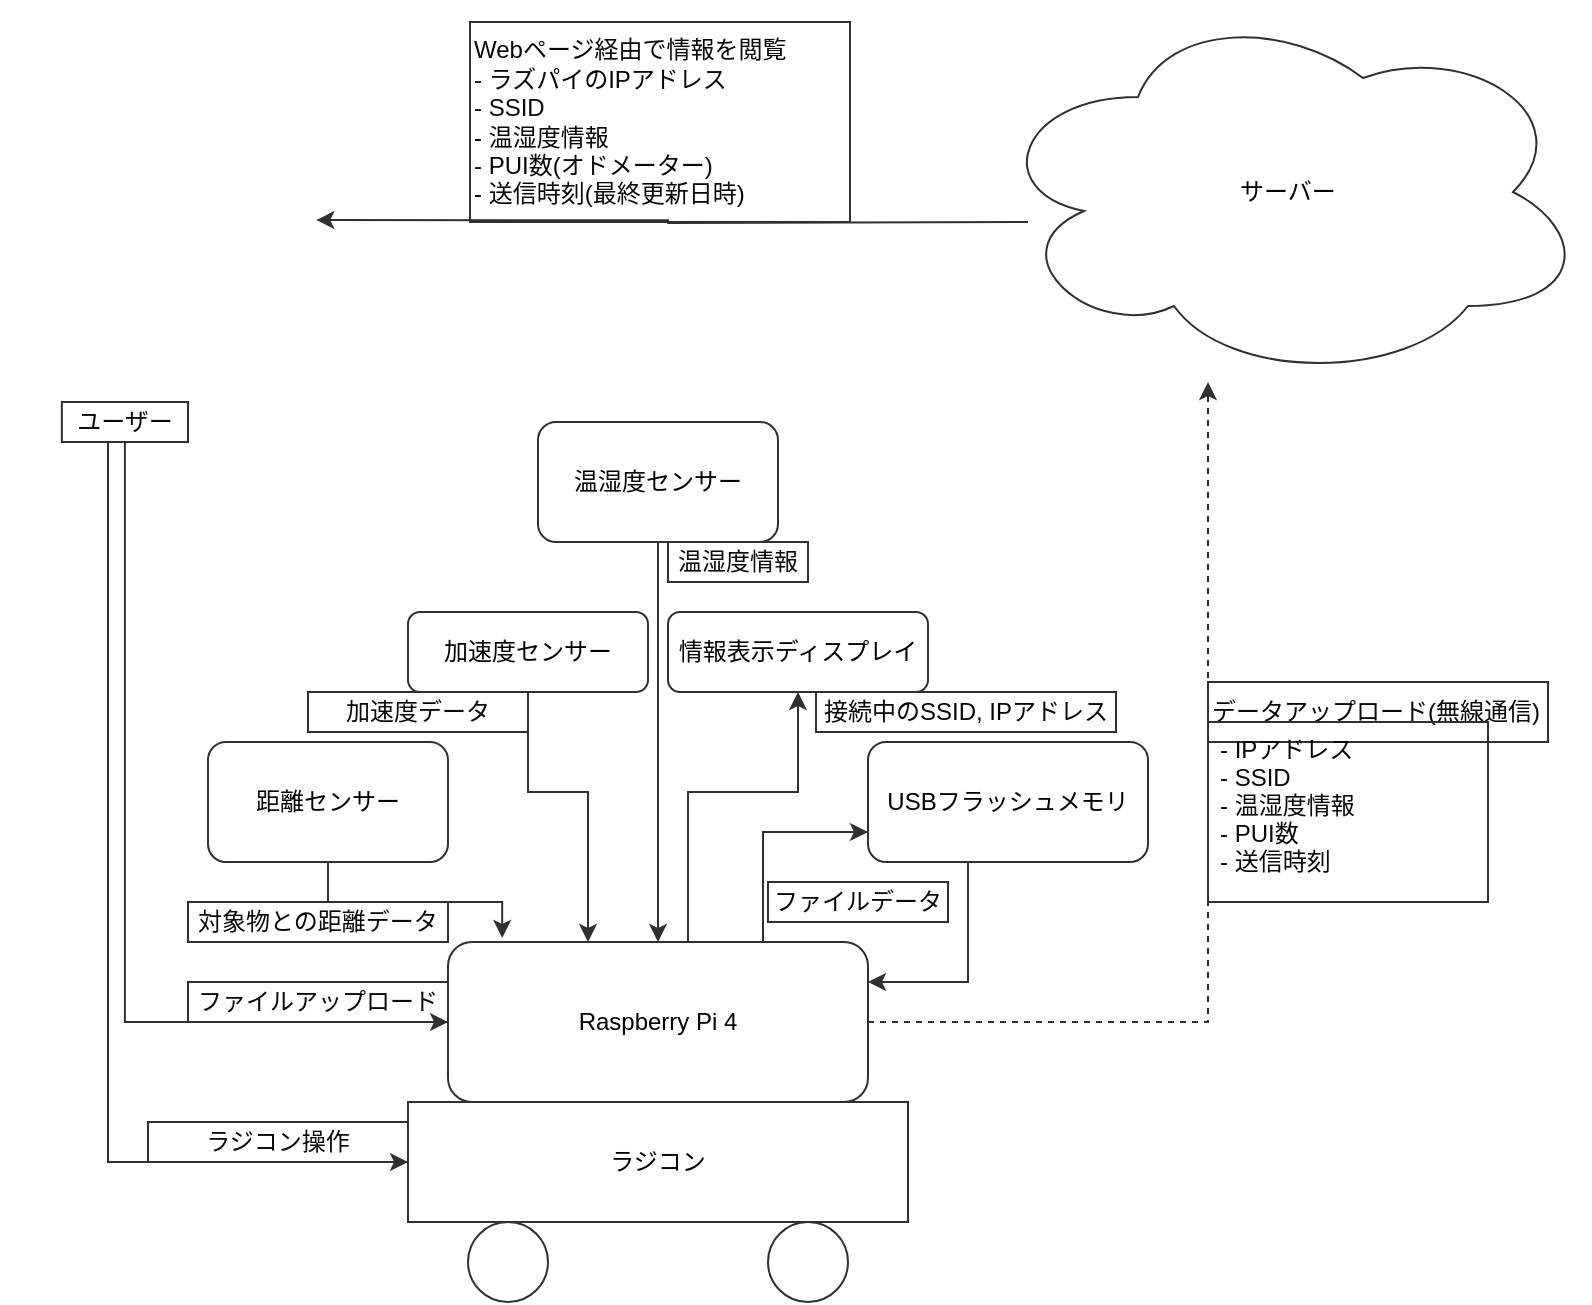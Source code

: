 <mxfile>
    <diagram id="tnHq8Ioqzv3WrPiGQhEZ" name="ページ1">
        <mxGraphModel dx="1374" dy="790" grid="1" gridSize="10" guides="1" tooltips="1" connect="1" arrows="1" fold="1" page="1" pageScale="1" pageWidth="827" pageHeight="1169" background="none" math="0" shadow="0">
            <root>
                <mxCell id="0"/>
                <mxCell id="1" parent="0"/>
                <mxCell id="14" style="edgeStyle=orthogonalEdgeStyle;rounded=0;orthogonalLoop=1;jettySize=auto;html=1;exitX=0.75;exitY=0;exitDx=0;exitDy=0;entryX=0.5;entryY=1;entryDx=0;entryDy=0;strokeColor=#303030;" edge="1" parent="1" source="2" target="13">
                    <mxGeometry relative="1" as="geometry">
                        <Array as="points">
                            <mxPoint x="350" y="670"/>
                            <mxPoint x="350" y="595"/>
                            <mxPoint x="405" y="595"/>
                        </Array>
                    </mxGeometry>
                </mxCell>
                <mxCell id="18" style="edgeStyle=orthogonalEdgeStyle;rounded=0;orthogonalLoop=1;jettySize=auto;html=1;exitX=0.75;exitY=0;exitDx=0;exitDy=0;entryX=0;entryY=0.75;entryDx=0;entryDy=0;strokeColor=#303030;" edge="1" parent="1" source="2" target="15">
                    <mxGeometry relative="1" as="geometry"/>
                </mxCell>
                <mxCell id="26" style="edgeStyle=orthogonalEdgeStyle;rounded=0;orthogonalLoop=1;jettySize=auto;html=1;exitX=1;exitY=0.5;exitDx=0;exitDy=0;dashed=1;strokeColor=#303030;" edge="1" parent="1" source="2">
                    <mxGeometry relative="1" as="geometry">
                        <mxPoint x="610" y="390" as="targetPoint"/>
                        <Array as="points">
                            <mxPoint x="610" y="710"/>
                        </Array>
                    </mxGeometry>
                </mxCell>
                <mxCell id="2" value="Raspberry Pi 4" style="rounded=1;whiteSpace=wrap;html=1;strokeColor=#303030;" vertex="1" parent="1">
                    <mxGeometry x="230" y="670" width="210" height="80" as="geometry"/>
                </mxCell>
                <mxCell id="5" value="ラジコン" style="rounded=0;whiteSpace=wrap;html=1;strokeColor=#303030;" vertex="1" parent="1">
                    <mxGeometry x="210" y="750" width="250" height="60" as="geometry"/>
                </mxCell>
                <mxCell id="6" value="" style="ellipse;whiteSpace=wrap;html=1;aspect=fixed;strokeColor=#303030;" vertex="1" parent="1">
                    <mxGeometry x="240" y="810" width="40" height="40" as="geometry"/>
                </mxCell>
                <mxCell id="7" value="" style="ellipse;whiteSpace=wrap;html=1;aspect=fixed;strokeColor=#303030;" vertex="1" parent="1">
                    <mxGeometry x="390" y="810" width="40" height="40" as="geometry"/>
                </mxCell>
                <mxCell id="10" style="edgeStyle=orthogonalEdgeStyle;rounded=0;orthogonalLoop=1;jettySize=auto;html=1;exitX=0.5;exitY=1;exitDx=0;exitDy=0;entryX=0.129;entryY=-0.025;entryDx=0;entryDy=0;entryPerimeter=0;strokeColor=#303030;" edge="1" parent="1" source="8" target="2">
                    <mxGeometry relative="1" as="geometry"/>
                </mxCell>
                <mxCell id="8" value="距離センサー" style="rounded=1;whiteSpace=wrap;html=1;strokeColor=#303030;" vertex="1" parent="1">
                    <mxGeometry x="110" y="570" width="120" height="60" as="geometry"/>
                </mxCell>
                <mxCell id="12" style="edgeStyle=orthogonalEdgeStyle;rounded=0;orthogonalLoop=1;jettySize=auto;html=1;strokeColor=#303030;" edge="1" parent="1" source="11">
                    <mxGeometry relative="1" as="geometry">
                        <mxPoint x="300" y="670" as="targetPoint"/>
                        <Array as="points">
                            <mxPoint x="270" y="595"/>
                            <mxPoint x="300" y="595"/>
                            <mxPoint x="300" y="670"/>
                        </Array>
                    </mxGeometry>
                </mxCell>
                <mxCell id="11" value="加速度センサー" style="rounded=1;whiteSpace=wrap;html=1;strokeColor=#303030;" vertex="1" parent="1">
                    <mxGeometry x="210" y="505" width="120" height="40" as="geometry"/>
                </mxCell>
                <mxCell id="13" value="情報表示ディスプレイ" style="rounded=1;whiteSpace=wrap;html=1;strokeColor=#303030;" vertex="1" parent="1">
                    <mxGeometry x="340" y="505" width="130" height="40" as="geometry"/>
                </mxCell>
                <mxCell id="19" style="edgeStyle=orthogonalEdgeStyle;rounded=0;orthogonalLoop=1;jettySize=auto;html=1;exitX=0.25;exitY=1;exitDx=0;exitDy=0;entryX=1;entryY=0.25;entryDx=0;entryDy=0;strokeColor=#303030;" edge="1" parent="1" source="15" target="2">
                    <mxGeometry relative="1" as="geometry">
                        <Array as="points">
                            <mxPoint x="490" y="630"/>
                            <mxPoint x="490" y="690"/>
                        </Array>
                    </mxGeometry>
                </mxCell>
                <mxCell id="15" value="USBフラッシュメモリ" style="rounded=1;whiteSpace=wrap;html=1;strokeColor=#303030;" vertex="1" parent="1">
                    <mxGeometry x="440" y="570" width="140" height="60" as="geometry"/>
                </mxCell>
                <mxCell id="20" value="対象物との距離データ" style="text;html=1;fillColor=none;align=center;verticalAlign=middle;whiteSpace=wrap;rounded=0;strokeColor=#303030;fontColor=#080808;" vertex="1" parent="1">
                    <mxGeometry x="100" y="650" width="130" height="20" as="geometry"/>
                </mxCell>
                <mxCell id="21" value="加速度データ" style="text;html=1;fillColor=none;align=center;verticalAlign=middle;whiteSpace=wrap;rounded=0;strokeColor=#303030;fontColor=#080808;" vertex="1" parent="1">
                    <mxGeometry x="160" y="545" width="110" height="20" as="geometry"/>
                </mxCell>
                <mxCell id="22" value="ファイルデータ" style="text;html=1;fillColor=none;align=center;verticalAlign=middle;whiteSpace=wrap;rounded=0;strokeColor=#303030;fontColor=#080808;" vertex="1" parent="1">
                    <mxGeometry x="390" y="640" width="90" height="20" as="geometry"/>
                </mxCell>
                <mxCell id="23" value="接続中のSSID, IPアドレス" style="text;html=1;fillColor=none;align=center;verticalAlign=middle;whiteSpace=wrap;rounded=0;strokeColor=#303030;fontColor=#080808;" vertex="1" parent="1">
                    <mxGeometry x="414" y="545" width="150" height="20" as="geometry"/>
                </mxCell>
                <mxCell id="31" style="edgeStyle=orthogonalEdgeStyle;rounded=0;orthogonalLoop=1;jettySize=auto;html=1;entryX=1.027;entryY=0.465;entryDx=0;entryDy=0;entryPerimeter=0;strokeColor=#303030;" edge="1" parent="1" target="30">
                    <mxGeometry relative="1" as="geometry">
                        <mxPoint x="520" y="310" as="sourcePoint"/>
                    </mxGeometry>
                </mxCell>
                <mxCell id="27" value="&lt;span style=&quot;font-weight: normal&quot;&gt;データアップロード(無線通信)&lt;/span&gt;" style="text;html=1;fillColor=none;align=left;verticalAlign=middle;whiteSpace=wrap;rounded=0;fontStyle=1;strokeColor=#303030;fontColor=#080808;" vertex="1" parent="1">
                    <mxGeometry x="610" y="540" width="170" height="30" as="geometry"/>
                </mxCell>
                <mxCell id="29" value="- IPアドレス&#10;- SSID&#10;- 温湿度情報&#10;- PUI数&#10;- 送信時刻" style="text;fillColor=none;align=left;verticalAlign=top;spacingLeft=4;spacingRight=4;overflow=hidden;rotatable=0;points=[[0,0.5],[1,0.5]];portConstraint=eastwest;strokeColor=#303030;fontColor=#080808;" vertex="1" parent="1">
                    <mxGeometry x="610" y="560" width="140" height="90" as="geometry"/>
                </mxCell>
                <mxCell id="30" value="" style="shape=image;verticalLabelPosition=bottom;labelBackgroundColor=#ffffff;verticalAlign=top;aspect=fixed;imageAspect=0;image=https://1.bp.blogspot.com/-qJOC3lNBx-o/X9GYKL3X61I/AAAAAAABctw/gcQUKI_5cIoM1HEm794M2SxTP31HAcTPgCNcBGAsYHQ/s400/idol_koisuru_boy_man.png;strokeColor=#303030;" vertex="1" parent="1">
                    <mxGeometry x="6.15" y="230" width="153.85" height="170" as="geometry"/>
                </mxCell>
                <mxCell id="39" style="edgeStyle=orthogonalEdgeStyle;rounded=0;orthogonalLoop=1;jettySize=auto;html=1;entryX=0;entryY=0.5;entryDx=0;entryDy=0;strokeColor=#303030;" edge="1" parent="1" source="32" target="2">
                    <mxGeometry relative="1" as="geometry">
                        <Array as="points">
                            <mxPoint x="69" y="710"/>
                        </Array>
                    </mxGeometry>
                </mxCell>
                <mxCell id="32" value="ユーザー" style="text;html=1;fillColor=none;align=center;verticalAlign=middle;whiteSpace=wrap;rounded=0;strokeColor=#303030;fontColor=#080808;" vertex="1" parent="1">
                    <mxGeometry x="36.92" y="400" width="63.08" height="20" as="geometry"/>
                </mxCell>
                <mxCell id="35" style="edgeStyle=orthogonalEdgeStyle;rounded=0;orthogonalLoop=1;jettySize=auto;html=1;entryX=0.5;entryY=0;entryDx=0;entryDy=0;strokeColor=#303030;" edge="1" parent="1" source="34" target="2">
                    <mxGeometry relative="1" as="geometry">
                        <mxPoint x="330" y="660" as="targetPoint"/>
                    </mxGeometry>
                </mxCell>
                <mxCell id="34" value="温湿度センサー" style="rounded=1;whiteSpace=wrap;html=1;align=center;strokeColor=#303030;" vertex="1" parent="1">
                    <mxGeometry x="275" y="410" width="120" height="60" as="geometry"/>
                </mxCell>
                <mxCell id="36" value="温湿度情報" style="text;html=1;fillColor=none;align=center;verticalAlign=middle;whiteSpace=wrap;rounded=0;strokeColor=#303030;fontColor=#080808;" vertex="1" parent="1">
                    <mxGeometry x="340" y="470" width="70" height="20" as="geometry"/>
                </mxCell>
                <mxCell id="37" value="Webページ経由で情報を閲覧&lt;br&gt;- ラズパイのIPアドレス&lt;br&gt;- SSID&lt;br&gt;- 温湿度情報&lt;br&gt;- PUI数(オドメーター)&lt;br&gt;- 送信時刻(最終更新日時)" style="text;html=1;fillColor=none;align=left;verticalAlign=middle;whiteSpace=wrap;rounded=0;strokeColor=#303030;fontColor=#080808;" vertex="1" parent="1">
                    <mxGeometry x="241" y="210" width="190" height="100" as="geometry"/>
                </mxCell>
                <mxCell id="38" value="サーバー" style="ellipse;shape=cloud;whiteSpace=wrap;html=1;align=center;strokeColor=#303030;" vertex="1" parent="1">
                    <mxGeometry x="500" y="200" width="300" height="190" as="geometry"/>
                </mxCell>
                <mxCell id="40" value="ファイルアップロード" style="text;html=1;fillColor=none;align=center;verticalAlign=middle;whiteSpace=wrap;rounded=0;strokeColor=#303030;fontColor=#080808;" vertex="1" parent="1">
                    <mxGeometry x="100" y="690" width="130" height="20" as="geometry"/>
                </mxCell>
                <mxCell id="41" style="edgeStyle=orthogonalEdgeStyle;rounded=0;orthogonalLoop=1;jettySize=auto;html=1;strokeColor=#303030;" edge="1" parent="1">
                    <mxGeometry relative="1" as="geometry">
                        <mxPoint x="60" y="420" as="sourcePoint"/>
                        <mxPoint x="210" y="780" as="targetPoint"/>
                        <Array as="points">
                            <mxPoint x="60" y="780"/>
                        </Array>
                    </mxGeometry>
                </mxCell>
                <mxCell id="42" value="ラジコン操作" style="text;html=1;fillColor=none;align=center;verticalAlign=middle;whiteSpace=wrap;rounded=0;strokeColor=#303030;fontColor=#080808;" vertex="1" parent="1">
                    <mxGeometry x="80" y="760" width="130" height="20" as="geometry"/>
                </mxCell>
            </root>
        </mxGraphModel>
    </diagram>
</mxfile>